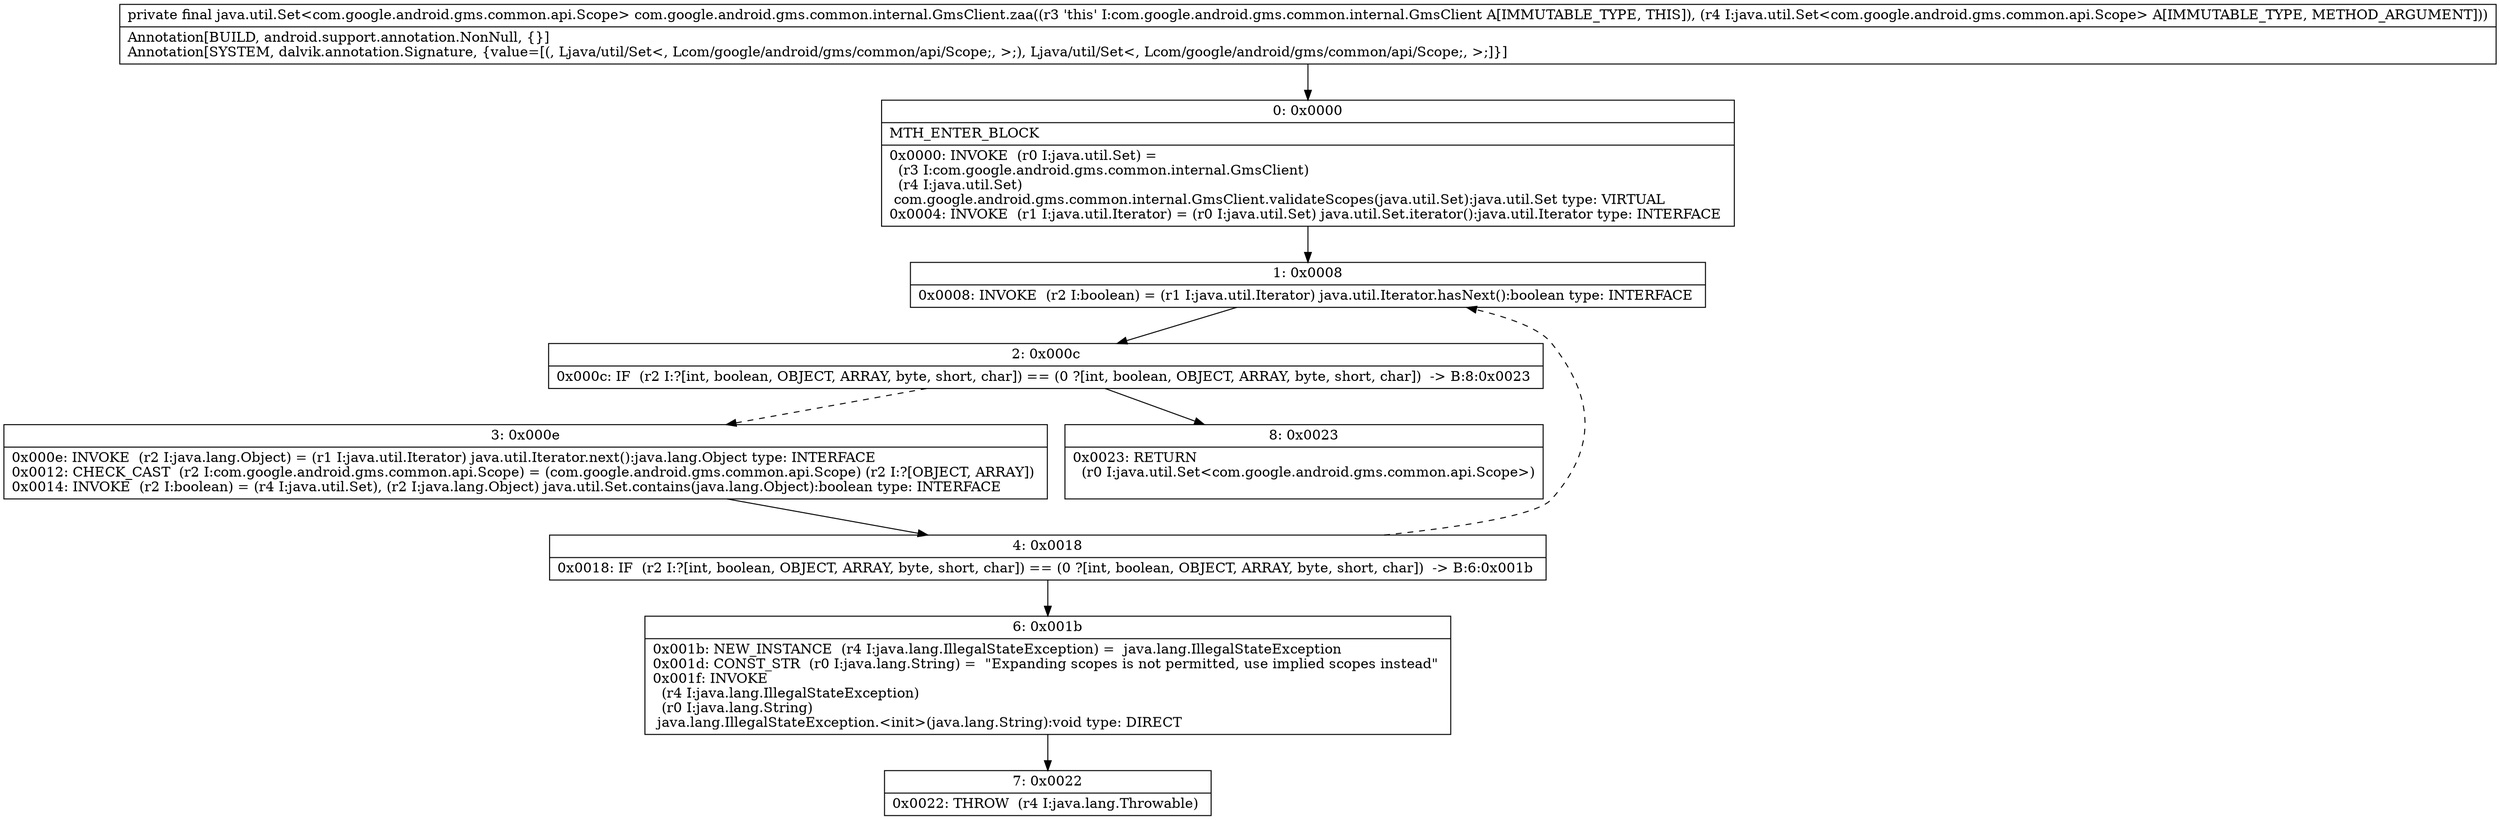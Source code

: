 digraph "CFG forcom.google.android.gms.common.internal.GmsClient.zaa(Ljava\/util\/Set;)Ljava\/util\/Set;" {
Node_0 [shape=record,label="{0\:\ 0x0000|MTH_ENTER_BLOCK\l|0x0000: INVOKE  (r0 I:java.util.Set) = \l  (r3 I:com.google.android.gms.common.internal.GmsClient)\l  (r4 I:java.util.Set)\l com.google.android.gms.common.internal.GmsClient.validateScopes(java.util.Set):java.util.Set type: VIRTUAL \l0x0004: INVOKE  (r1 I:java.util.Iterator) = (r0 I:java.util.Set) java.util.Set.iterator():java.util.Iterator type: INTERFACE \l}"];
Node_1 [shape=record,label="{1\:\ 0x0008|0x0008: INVOKE  (r2 I:boolean) = (r1 I:java.util.Iterator) java.util.Iterator.hasNext():boolean type: INTERFACE \l}"];
Node_2 [shape=record,label="{2\:\ 0x000c|0x000c: IF  (r2 I:?[int, boolean, OBJECT, ARRAY, byte, short, char]) == (0 ?[int, boolean, OBJECT, ARRAY, byte, short, char])  \-\> B:8:0x0023 \l}"];
Node_3 [shape=record,label="{3\:\ 0x000e|0x000e: INVOKE  (r2 I:java.lang.Object) = (r1 I:java.util.Iterator) java.util.Iterator.next():java.lang.Object type: INTERFACE \l0x0012: CHECK_CAST  (r2 I:com.google.android.gms.common.api.Scope) = (com.google.android.gms.common.api.Scope) (r2 I:?[OBJECT, ARRAY]) \l0x0014: INVOKE  (r2 I:boolean) = (r4 I:java.util.Set), (r2 I:java.lang.Object) java.util.Set.contains(java.lang.Object):boolean type: INTERFACE \l}"];
Node_4 [shape=record,label="{4\:\ 0x0018|0x0018: IF  (r2 I:?[int, boolean, OBJECT, ARRAY, byte, short, char]) == (0 ?[int, boolean, OBJECT, ARRAY, byte, short, char])  \-\> B:6:0x001b \l}"];
Node_6 [shape=record,label="{6\:\ 0x001b|0x001b: NEW_INSTANCE  (r4 I:java.lang.IllegalStateException) =  java.lang.IllegalStateException \l0x001d: CONST_STR  (r0 I:java.lang.String) =  \"Expanding scopes is not permitted, use implied scopes instead\" \l0x001f: INVOKE  \l  (r4 I:java.lang.IllegalStateException)\l  (r0 I:java.lang.String)\l java.lang.IllegalStateException.\<init\>(java.lang.String):void type: DIRECT \l}"];
Node_7 [shape=record,label="{7\:\ 0x0022|0x0022: THROW  (r4 I:java.lang.Throwable) \l}"];
Node_8 [shape=record,label="{8\:\ 0x0023|0x0023: RETURN  \l  (r0 I:java.util.Set\<com.google.android.gms.common.api.Scope\>)\l \l}"];
MethodNode[shape=record,label="{private final java.util.Set\<com.google.android.gms.common.api.Scope\> com.google.android.gms.common.internal.GmsClient.zaa((r3 'this' I:com.google.android.gms.common.internal.GmsClient A[IMMUTABLE_TYPE, THIS]), (r4 I:java.util.Set\<com.google.android.gms.common.api.Scope\> A[IMMUTABLE_TYPE, METHOD_ARGUMENT]))  | Annotation[BUILD, android.support.annotation.NonNull, \{\}]\lAnnotation[SYSTEM, dalvik.annotation.Signature, \{value=[(, Ljava\/util\/Set\<, Lcom\/google\/android\/gms\/common\/api\/Scope;, \>;), Ljava\/util\/Set\<, Lcom\/google\/android\/gms\/common\/api\/Scope;, \>;]\}]\l}"];
MethodNode -> Node_0;
Node_0 -> Node_1;
Node_1 -> Node_2;
Node_2 -> Node_3[style=dashed];
Node_2 -> Node_8;
Node_3 -> Node_4;
Node_4 -> Node_6;
Node_4 -> Node_1[style=dashed];
Node_6 -> Node_7;
}

